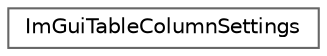 digraph "Gráfico de jerarquía de clases"
{
 // LATEX_PDF_SIZE
  bgcolor="transparent";
  edge [fontname=Helvetica,fontsize=10,labelfontname=Helvetica,labelfontsize=10];
  node [fontname=Helvetica,fontsize=10,shape=box,height=0.2,width=0.4];
  rankdir="LR";
  Node0 [id="Node000000",label="ImGuiTableColumnSettings",height=0.2,width=0.4,color="grey40", fillcolor="white", style="filled",URL="$struct_im_gui_table_column_settings.html",tooltip=" "];
}
